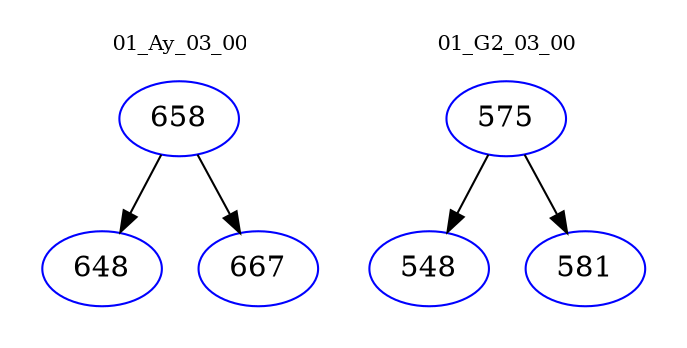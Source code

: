 digraph{
subgraph cluster_0 {
color = white
label = "01_Ay_03_00";
fontsize=10;
T0_658 [label="658", color="blue"]
T0_658 -> T0_648 [color="black"]
T0_648 [label="648", color="blue"]
T0_658 -> T0_667 [color="black"]
T0_667 [label="667", color="blue"]
}
subgraph cluster_1 {
color = white
label = "01_G2_03_00";
fontsize=10;
T1_575 [label="575", color="blue"]
T1_575 -> T1_548 [color="black"]
T1_548 [label="548", color="blue"]
T1_575 -> T1_581 [color="black"]
T1_581 [label="581", color="blue"]
}
}
